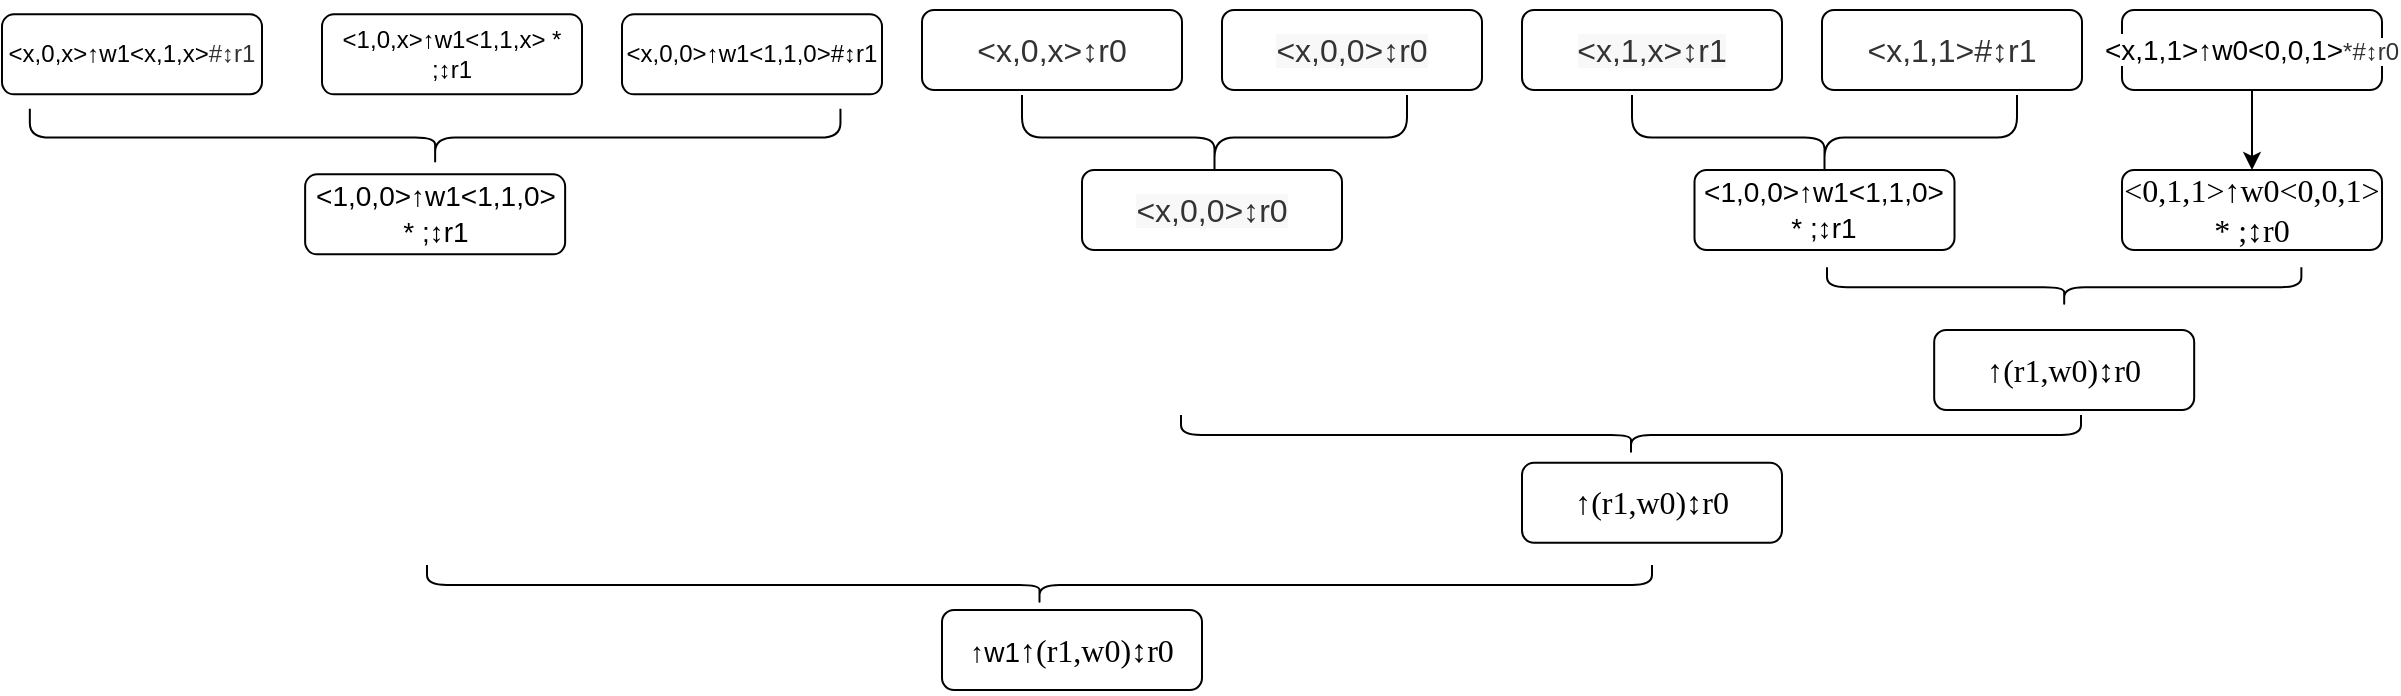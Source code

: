 <mxfile version="20.5.3" type="github">
  <diagram id="voq_Hp_KXatlv7T8ZGjq" name="第 1 页">
    <mxGraphModel dx="1422" dy="794" grid="1" gridSize="10" guides="1" tooltips="1" connect="1" arrows="1" fold="1" page="1" pageScale="1" pageWidth="827" pageHeight="1169" math="0" shadow="0">
      <root>
        <mxCell id="0" />
        <mxCell id="1" parent="0" />
        <mxCell id="uzzmSmjqvB5U3Lv1lw8r-1" value="&lt;p class=&quot;MsoNormal&quot;&gt;&lt;span style=&quot;color: rgb(51, 51, 51); letter-spacing: 0pt; font-size: 12pt; background: rgb(255, 255, 255);&quot;&gt;&amp;lt;x,0,x&amp;gt;↕r0&lt;/span&gt;&lt;/p&gt;" style="rounded=1;whiteSpace=wrap;html=1;" vertex="1" parent="1">
          <mxGeometry x="470" y="159.99" width="130" height="40" as="geometry" />
        </mxCell>
        <mxCell id="uzzmSmjqvB5U3Lv1lw8r-3" value="&lt;p class=&quot;MsoNormal&quot;&gt;&lt;span style=&quot;color: rgb(51, 51, 51); letter-spacing: 0pt; font-size: 12pt; background: rgb(248, 248, 248);&quot;&gt;&amp;lt;x,0,0&amp;gt;↕r0&lt;/span&gt;&lt;/p&gt;" style="rounded=1;whiteSpace=wrap;html=1;" vertex="1" parent="1">
          <mxGeometry x="620" y="159.99" width="130" height="40" as="geometry" />
        </mxCell>
        <mxCell id="uzzmSmjqvB5U3Lv1lw8r-4" value="&lt;p class=&quot;MsoNormal&quot;&gt;&lt;span style=&quot;letter-spacing: 0pt; background: rgb(255, 255, 255);&quot;&gt;&lt;font style=&quot;font-size: 12px;&quot;&gt;&amp;lt;1,0,x&amp;gt;↑w1&amp;lt;1,1,x&amp;gt; * ;↕r1&lt;/font&gt;&lt;/span&gt;&lt;/p&gt;" style="rounded=1;whiteSpace=wrap;html=1;" vertex="1" parent="1">
          <mxGeometry x="170" y="162.18" width="130" height="40" as="geometry" />
        </mxCell>
        <mxCell id="uzzmSmjqvB5U3Lv1lw8r-5" value="&lt;p style=&quot;&quot; class=&quot;MsoNormal&quot;&gt;&lt;span style=&quot;letter-spacing: 0pt; background: rgb(255, 255, 255);&quot;&gt;&amp;lt;x,0,x&amp;gt;↑w1&amp;lt;x,1,x&amp;gt;&lt;/span&gt;&lt;span style=&quot;color: rgb(51, 51, 51); letter-spacing: 0pt; background: rgb(255, 255, 255);&quot;&gt;#↕r1&lt;/span&gt;&lt;/p&gt;" style="rounded=1;whiteSpace=wrap;html=1;" vertex="1" parent="1">
          <mxGeometry x="10" y="162.18" width="130" height="40" as="geometry" />
        </mxCell>
        <mxCell id="uzzmSmjqvB5U3Lv1lw8r-6" value="&lt;p class=&quot;MsoNormal&quot;&gt;&lt;span style=&quot;mso-spacerun:&#39;yes&#39;;font-family:Helvetica;color:rgb(0,0,0);&#xa;letter-spacing:0.0pt;text-transform:none;font-style:normal;&#xa;font-size:10.5pt;mso-font-kerning:1.0pt;background:rgb(255,255,255);&#xa;mso-shading:rgb(255,255,255);&quot;&gt;&amp;lt;x,0,0&amp;gt;↑w1&amp;lt;1,1,0&amp;gt;#↕r1&lt;/span&gt;&lt;/p&gt;" style="rounded=1;whiteSpace=wrap;html=1;" vertex="1" parent="1">
          <mxGeometry x="320" y="162.18" width="130" height="40" as="geometry" />
        </mxCell>
        <mxCell id="uzzmSmjqvB5U3Lv1lw8r-7" value="&lt;p class=&quot;MsoNormal&quot;&gt;&lt;span style=&quot;letter-spacing: 0pt; font-size: 10.5pt; background: rgb(255, 255, 255);&quot;&gt;&amp;lt;x,1,1&amp;gt;↑w0&amp;lt;0,0,1&amp;gt;&lt;/span&gt;&lt;span style=&quot;color: rgb(51, 51, 51); letter-spacing: 0pt; background: rgb(255, 255, 255);&quot;&gt;*#↕r0&lt;/span&gt;&lt;/p&gt;" style="rounded=1;whiteSpace=wrap;html=1;" vertex="1" parent="1">
          <mxGeometry x="1070" y="160" width="130" height="40" as="geometry" />
        </mxCell>
        <mxCell id="uzzmSmjqvB5U3Lv1lw8r-8" value="&lt;p class=&quot;MsoNormal&quot;&gt;&lt;span style=&quot;color: rgb(51, 51, 51); letter-spacing: 0pt; font-size: 12pt; background: rgb(255, 255, 255);&quot;&gt;&amp;lt;x,1,1&amp;gt;#↕r1&lt;/span&gt;&lt;/p&gt;" style="rounded=1;whiteSpace=wrap;html=1;" vertex="1" parent="1">
          <mxGeometry x="920" y="160" width="130" height="40" as="geometry" />
        </mxCell>
        <mxCell id="uzzmSmjqvB5U3Lv1lw8r-9" value="&lt;p class=&quot;MsoNormal&quot;&gt;&lt;span style=&quot;color: rgb(51, 51, 51); letter-spacing: 0pt; font-size: 12pt; background: rgb(248, 248, 248);&quot;&gt;&amp;lt;x,1,x&amp;gt;↕r1&lt;/span&gt;&lt;/p&gt;" style="rounded=1;whiteSpace=wrap;html=1;" vertex="1" parent="1">
          <mxGeometry x="770" y="160" width="130" height="40" as="geometry" />
        </mxCell>
        <mxCell id="uzzmSmjqvB5U3Lv1lw8r-10" value="" style="shape=curlyBracket;whiteSpace=wrap;html=1;rounded=1;flipH=1;labelPosition=right;verticalLabelPosition=middle;align=left;verticalAlign=middle;rotation=90;" vertex="1" parent="1">
          <mxGeometry x="595" y="127.49" width="42.5" height="192.5" as="geometry" />
        </mxCell>
        <mxCell id="uzzmSmjqvB5U3Lv1lw8r-12" value="&lt;p class=&quot;MsoNormal&quot;&gt;&lt;span style=&quot;color: rgb(51, 51, 51); letter-spacing: 0pt; font-size: 12pt; background: rgb(248, 248, 248);&quot;&gt;&amp;lt;x,0,0&amp;gt;↕r0&lt;/span&gt;&lt;/p&gt;" style="rounded=1;whiteSpace=wrap;html=1;" vertex="1" parent="1">
          <mxGeometry x="550" y="239.99" width="130" height="40" as="geometry" />
        </mxCell>
        <mxCell id="uzzmSmjqvB5U3Lv1lw8r-13" value="" style="shape=curlyBracket;whiteSpace=wrap;html=1;rounded=1;flipH=1;labelPosition=right;verticalLabelPosition=middle;align=left;verticalAlign=middle;fontSize=12;rotation=90;" vertex="1" parent="1">
          <mxGeometry x="212.19" y="21.1" width="28.76" height="405.31" as="geometry" />
        </mxCell>
        <mxCell id="uzzmSmjqvB5U3Lv1lw8r-14" value="&lt;p class=&quot;MsoNormal&quot;&gt;&lt;span style=&quot;letter-spacing: 0pt; font-size: 10.5pt; background: rgb(255, 255, 255);&quot;&gt;&amp;lt;1,0,&lt;/span&gt;&lt;span style=&quot;font-family: 宋体; letter-spacing: 0pt; font-size: 10.5pt; background: rgb(255, 255, 255);&quot;&gt;&lt;font face=&quot;Helvetica&quot;&gt;0&lt;/font&gt;&lt;/span&gt;&lt;span style=&quot;letter-spacing: 0pt; font-size: 10.5pt; background: rgb(255, 255, 255);&quot;&gt;&amp;gt;↑w1&amp;lt;1,1,&lt;/span&gt;&lt;span style=&quot;font-family: 宋体; letter-spacing: 0pt; font-size: 10.5pt; background: rgb(255, 255, 255);&quot;&gt;&lt;font face=&quot;Helvetica&quot;&gt;0&lt;/font&gt;&lt;/span&gt;&lt;span style=&quot;letter-spacing: 0pt; font-size: 10.5pt; background: rgb(255, 255, 255);&quot;&gt;&amp;gt; * ;↕r1&lt;/span&gt;&lt;/p&gt;" style="rounded=1;whiteSpace=wrap;html=1;" vertex="1" parent="1">
          <mxGeometry x="161.57" y="242.18" width="130" height="40" as="geometry" />
        </mxCell>
        <mxCell id="uzzmSmjqvB5U3Lv1lw8r-17" value="" style="shape=curlyBracket;whiteSpace=wrap;html=1;rounded=1;flipH=1;labelPosition=right;verticalLabelPosition=middle;align=left;verticalAlign=middle;rotation=90;" vertex="1" parent="1">
          <mxGeometry x="900" y="127.5" width="42.5" height="192.5" as="geometry" />
        </mxCell>
        <mxCell id="uzzmSmjqvB5U3Lv1lw8r-18" value="&lt;p class=&quot;MsoNormal&quot;&gt;&lt;span style=&quot;letter-spacing: 0pt; font-size: 10.5pt; background: rgb(255, 255, 255);&quot;&gt;&amp;lt;1,0,&lt;/span&gt;&lt;span style=&quot;font-family: 宋体; letter-spacing: 0pt; font-size: 10.5pt; background: rgb(255, 255, 255);&quot;&gt;&lt;font face=&quot;Helvetica&quot;&gt;0&lt;/font&gt;&lt;/span&gt;&lt;span style=&quot;letter-spacing: 0pt; font-size: 10.5pt; background: rgb(255, 255, 255);&quot;&gt;&amp;gt;↑w1&amp;lt;1,1,&lt;/span&gt;&lt;span style=&quot;font-family: 宋体; letter-spacing: 0pt; font-size: 10.5pt; background: rgb(255, 255, 255);&quot;&gt;&lt;font face=&quot;Helvetica&quot;&gt;0&lt;/font&gt;&lt;/span&gt;&lt;span style=&quot;letter-spacing: 0pt; font-size: 10.5pt; background: rgb(255, 255, 255);&quot;&gt;&amp;gt; * ;↕r1&lt;/span&gt;&lt;/p&gt;" style="rounded=1;whiteSpace=wrap;html=1;" vertex="1" parent="1">
          <mxGeometry x="856.25" y="240" width="130" height="40" as="geometry" />
        </mxCell>
        <mxCell id="uzzmSmjqvB5U3Lv1lw8r-20" value="&lt;p class=&quot;MsoNormal&quot;&gt;&lt;span style=&quot;font-family: &amp;quot;Times New Roman&amp;quot;; font-size: 12pt;&quot;&gt;&amp;lt;0,1,&lt;/span&gt;&lt;span style=&quot;font-family: 宋体; font-size: 12pt;&quot;&gt;&lt;font face=&quot;Times New Roman&quot;&gt;1&lt;/font&gt;&lt;/span&gt;&lt;span style=&quot;font-family: &amp;quot;Times New Roman&amp;quot;; font-size: 12pt;&quot;&gt;&amp;gt;↑w0&amp;lt;0,0,&lt;/span&gt;&lt;span style=&quot;font-family: 宋体; font-size: 12pt;&quot;&gt;&lt;font face=&quot;Times New Roman&quot;&gt;1&lt;/font&gt;&lt;/span&gt;&lt;span style=&quot;font-family: &amp;quot;Times New Roman&amp;quot;; font-size: 12pt;&quot;&gt;&amp;gt; * ;↕r0&lt;/span&gt;&lt;/p&gt;" style="rounded=1;whiteSpace=wrap;html=1;" vertex="1" parent="1">
          <mxGeometry x="1070" y="240" width="130" height="40" as="geometry" />
        </mxCell>
        <mxCell id="uzzmSmjqvB5U3Lv1lw8r-21" value="" style="endArrow=classic;html=1;rounded=0;fontSize=12;exitX=0.5;exitY=1;exitDx=0;exitDy=0;entryX=0.5;entryY=0;entryDx=0;entryDy=0;" edge="1" parent="1" source="uzzmSmjqvB5U3Lv1lw8r-7" target="uzzmSmjqvB5U3Lv1lw8r-20">
          <mxGeometry width="50" height="50" relative="1" as="geometry">
            <mxPoint x="480" y="290" as="sourcePoint" />
            <mxPoint x="530" y="240" as="targetPoint" />
          </mxGeometry>
        </mxCell>
        <mxCell id="uzzmSmjqvB5U3Lv1lw8r-22" value="" style="shape=curlyBracket;whiteSpace=wrap;html=1;rounded=1;flipH=1;labelPosition=right;verticalLabelPosition=middle;align=left;verticalAlign=middle;fontSize=12;rotation=90;" vertex="1" parent="1">
          <mxGeometry x="1031.09" y="180" width="20" height="237.18" as="geometry" />
        </mxCell>
        <mxCell id="uzzmSmjqvB5U3Lv1lw8r-23" value="&lt;p class=&quot;MsoNormal&quot;&gt;&lt;span style=&quot;font-family: &amp;quot;Times New Roman&amp;quot;; font-size: 12pt;&quot;&gt;↑(&lt;/span&gt;&lt;span style=&quot;font-family: 宋体; font-size: 12pt;&quot;&gt;&lt;font face=&quot;Times New Roman&quot;&gt;r1,w0)&lt;/font&gt;&lt;/span&gt;&lt;span style=&quot;font-family: &amp;quot;Times New Roman&amp;quot;; font-size: 12pt;&quot;&gt;↕r0&lt;/span&gt;&lt;/p&gt;" style="rounded=1;whiteSpace=wrap;html=1;" vertex="1" parent="1">
          <mxGeometry x="976.09" y="319.99" width="130" height="40" as="geometry" />
        </mxCell>
        <mxCell id="uzzmSmjqvB5U3Lv1lw8r-24" value="" style="shape=curlyBracket;whiteSpace=wrap;html=1;rounded=1;flipH=1;labelPosition=right;verticalLabelPosition=middle;align=left;verticalAlign=middle;fontSize=12;rotation=90;" vertex="1" parent="1">
          <mxGeometry x="814.5" y="147.5" width="20" height="450" as="geometry" />
        </mxCell>
        <mxCell id="uzzmSmjqvB5U3Lv1lw8r-25" value="&lt;p class=&quot;MsoNormal&quot;&gt;&lt;span style=&quot;font-family: &amp;quot;Times New Roman&amp;quot;; font-size: 12pt;&quot;&gt;↑(&lt;/span&gt;&lt;span style=&quot;font-family: 宋体; font-size: 12pt;&quot;&gt;&lt;font face=&quot;Times New Roman&quot;&gt;r1,w0)&lt;/font&gt;&lt;/span&gt;&lt;span style=&quot;font-family: &amp;quot;Times New Roman&amp;quot;; font-size: 12pt;&quot;&gt;↕r0&lt;/span&gt;&lt;/p&gt;" style="rounded=1;whiteSpace=wrap;html=1;" vertex="1" parent="1">
          <mxGeometry x="770.0" y="386.41" width="130" height="40" as="geometry" />
        </mxCell>
        <mxCell id="uzzmSmjqvB5U3Lv1lw8r-26" value="" style="shape=curlyBracket;whiteSpace=wrap;html=1;rounded=1;flipH=1;labelPosition=right;verticalLabelPosition=middle;align=left;verticalAlign=middle;fontSize=12;rotation=90;" vertex="1" parent="1">
          <mxGeometry x="518.75" y="141.25" width="20" height="612.5" as="geometry" />
        </mxCell>
        <mxCell id="uzzmSmjqvB5U3Lv1lw8r-27" value="&lt;p class=&quot;MsoNormal&quot;&gt;&lt;span style=&quot;letter-spacing: 0pt; font-size: 10.5pt; background: rgb(255, 255, 255);&quot;&gt;&lt;font face=&quot;Helvetica&quot;&gt;↑w1&lt;/font&gt;&lt;/span&gt;&lt;span style=&quot;font-family: &amp;quot;Times New Roman&amp;quot;; font-size: 12pt;&quot;&gt;↑(&lt;/span&gt;&lt;span style=&quot;font-family: 宋体; font-size: 12pt;&quot;&gt;&lt;font face=&quot;Times New Roman&quot;&gt;r1,w0)&lt;/font&gt;&lt;/span&gt;&lt;span style=&quot;font-family: &amp;quot;Times New Roman&amp;quot;; font-size: 12pt;&quot;&gt;↕r0&lt;/span&gt;&lt;/p&gt;" style="rounded=1;whiteSpace=wrap;html=1;" vertex="1" parent="1">
          <mxGeometry x="480.0" y="460" width="130" height="40" as="geometry" />
        </mxCell>
      </root>
    </mxGraphModel>
  </diagram>
</mxfile>
